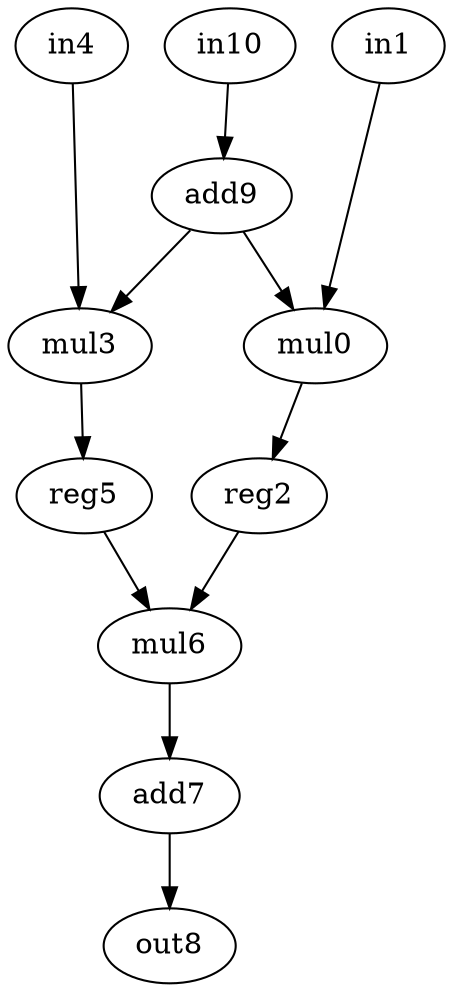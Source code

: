 digraph mac {
    0 [label = mul0;op = mul;];
    1 [label = in1;op = in;];
    2 [label = reg2;op = reg;];
    3 [label = mul3;op = mul;];
    4 [label = in4;op = in;];
    5 [label = reg5;op = reg;];
    6 [label = mul6;op = mul;];
    7 [label = add7;op = addi;value = 2;];
    8 [label = out8;op = output;];
    9 [label = add9;op = addi;value = 2;];
    10 [label = in10;op = in;];
    
    1 -> 0 [port = 0; weight = 0;];
    9 -> 0 [port = 1; weight = 0;];
    0 -> 2 [port = 0; weight = 0;];
    4 -> 3 [port = 0; weight = 0;];
    9 -> 3 [port = 1; weight = 0;];
    3 -> 5 [port = 0; weight = 0;];
    2 -> 6 [port = 0; weight = 0;];
    5 -> 6 [port = 1; weight = 0;];
    6 -> 7 [port = 0; weight = 0;];
    7 -> 8 [port = 0; weight = 0;];
    # 9 -> 9 [port=0;weight = 0;];
    10 -> 9 [port = 0; weight = 0;];
}